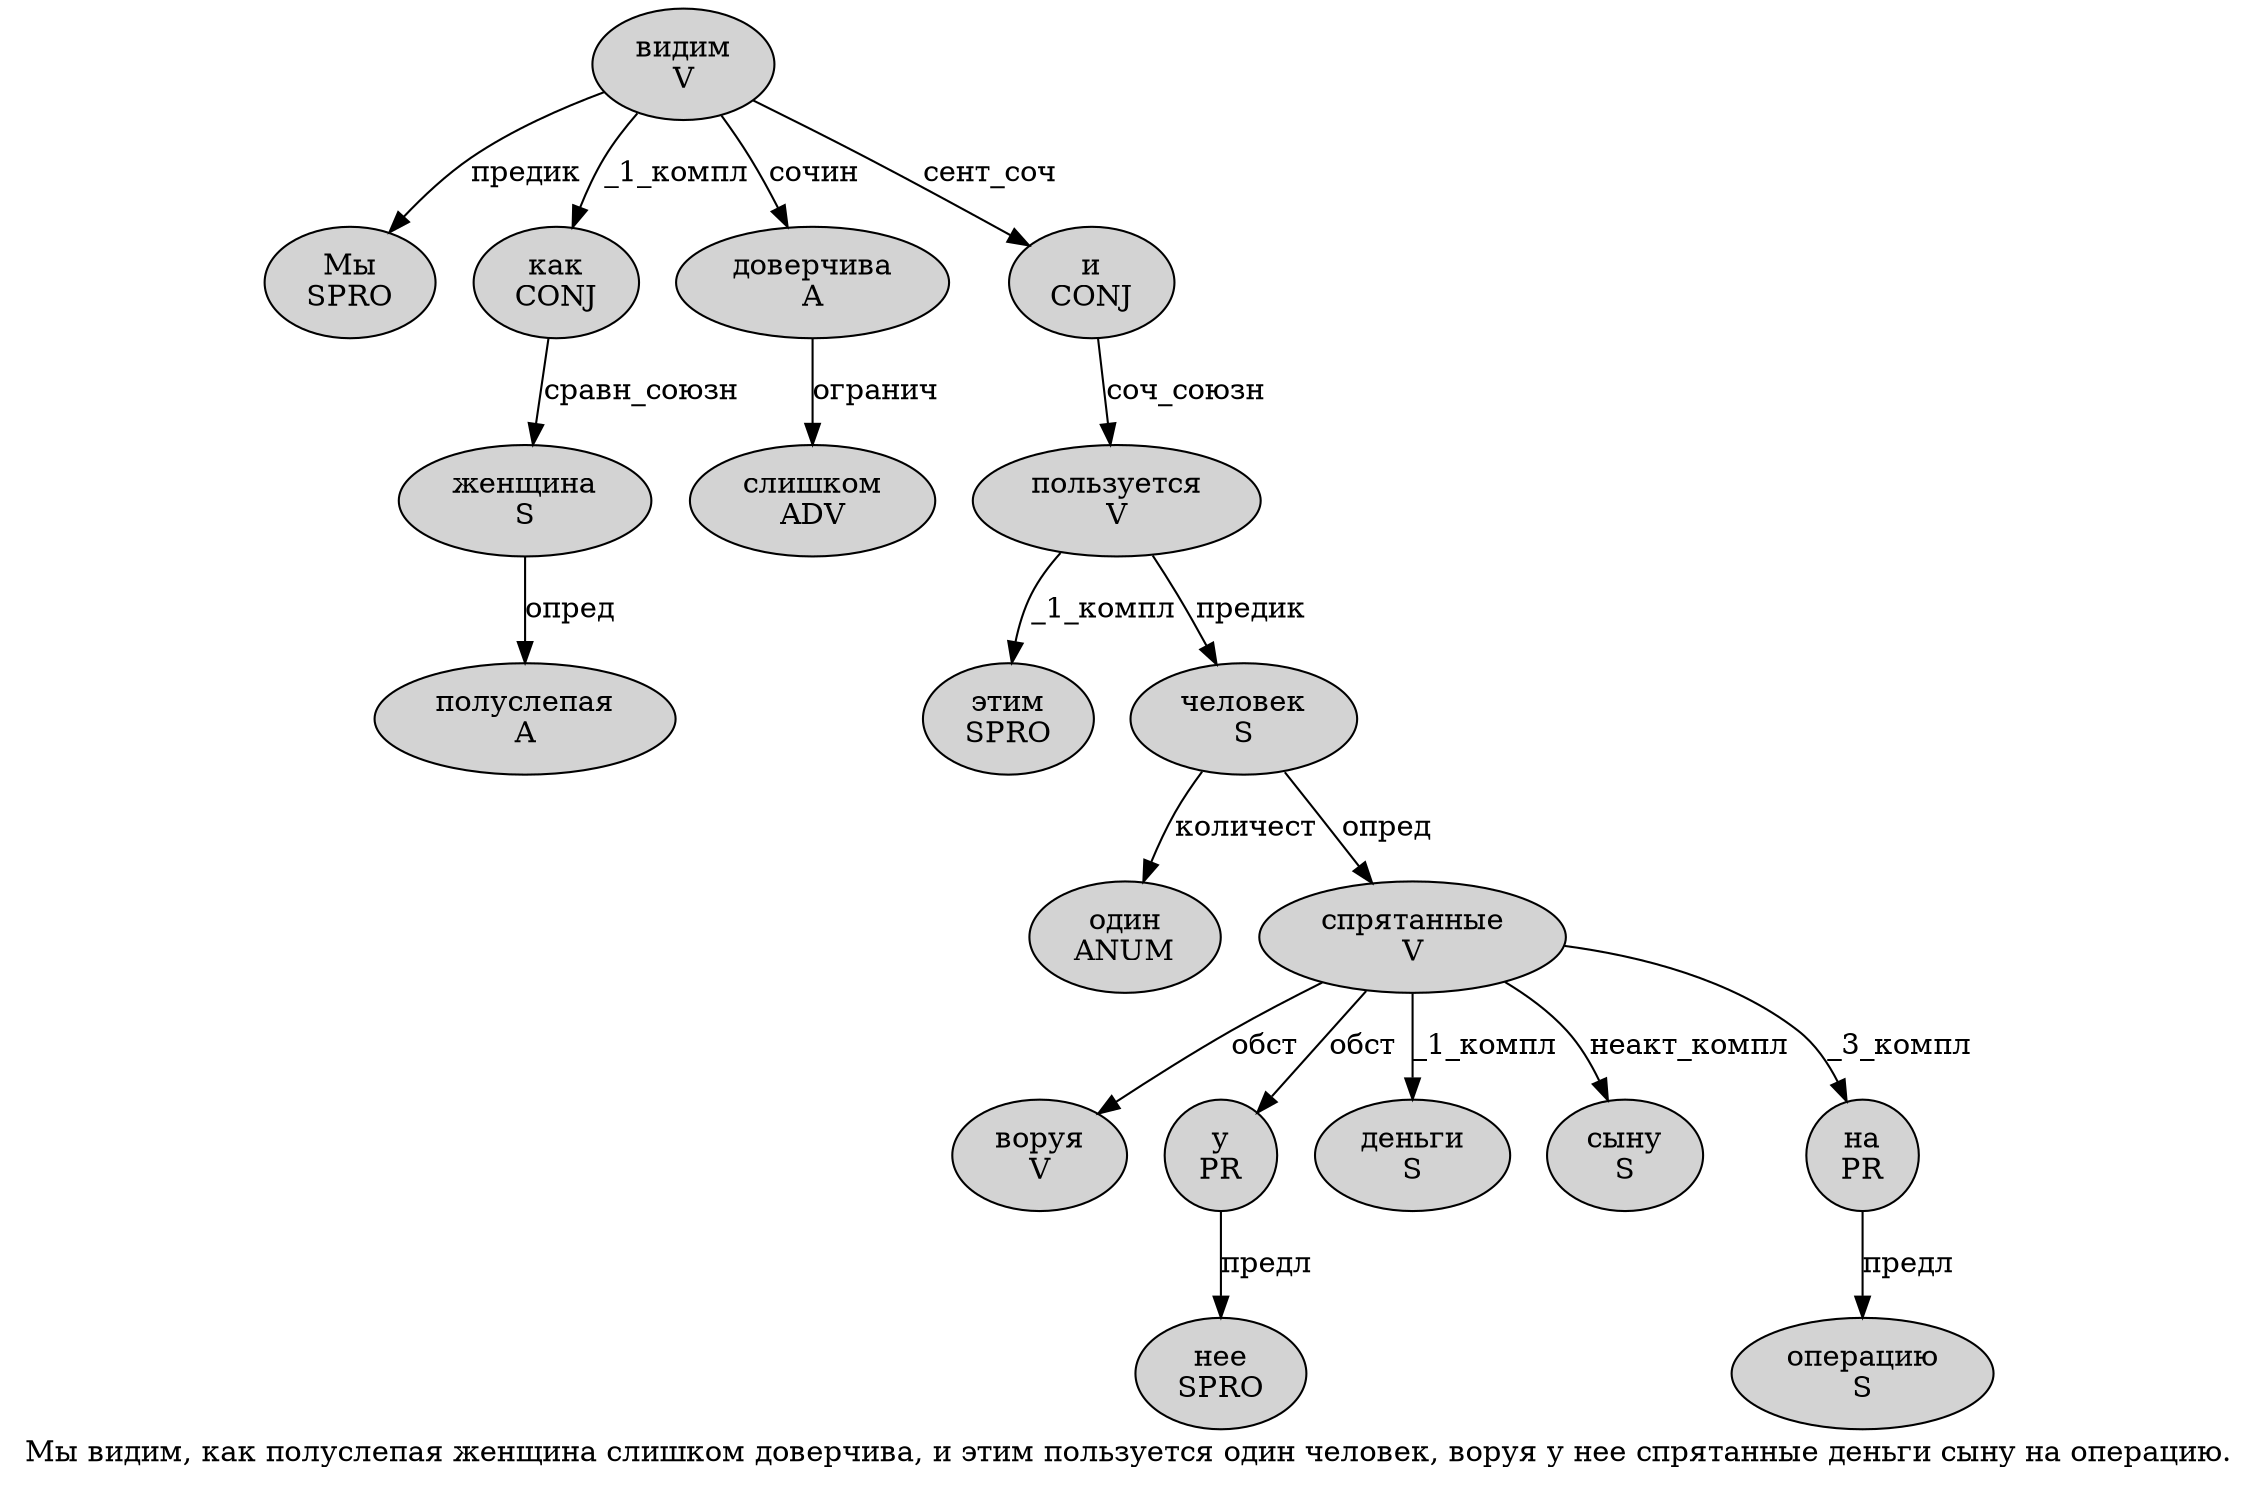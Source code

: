 digraph SENTENCE_735 {
	graph [label="Мы видим, как полуслепая женщина слишком доверчива, и этим пользуется один человек, воруя у нее спрятанные деньги сыну на операцию."]
	node [style=filled]
		0 [label="Мы
SPRO" color="" fillcolor=lightgray penwidth=1 shape=ellipse]
		1 [label="видим
V" color="" fillcolor=lightgray penwidth=1 shape=ellipse]
		3 [label="как
CONJ" color="" fillcolor=lightgray penwidth=1 shape=ellipse]
		4 [label="полуслепая
A" color="" fillcolor=lightgray penwidth=1 shape=ellipse]
		5 [label="женщина
S" color="" fillcolor=lightgray penwidth=1 shape=ellipse]
		6 [label="слишком
ADV" color="" fillcolor=lightgray penwidth=1 shape=ellipse]
		7 [label="доверчива
A" color="" fillcolor=lightgray penwidth=1 shape=ellipse]
		9 [label="и
CONJ" color="" fillcolor=lightgray penwidth=1 shape=ellipse]
		10 [label="этим
SPRO" color="" fillcolor=lightgray penwidth=1 shape=ellipse]
		11 [label="пользуется
V" color="" fillcolor=lightgray penwidth=1 shape=ellipse]
		12 [label="один
ANUM" color="" fillcolor=lightgray penwidth=1 shape=ellipse]
		13 [label="человек
S" color="" fillcolor=lightgray penwidth=1 shape=ellipse]
		15 [label="воруя
V" color="" fillcolor=lightgray penwidth=1 shape=ellipse]
		16 [label="у
PR" color="" fillcolor=lightgray penwidth=1 shape=ellipse]
		17 [label="нее
SPRO" color="" fillcolor=lightgray penwidth=1 shape=ellipse]
		18 [label="спрятанные
V" color="" fillcolor=lightgray penwidth=1 shape=ellipse]
		19 [label="деньги
S" color="" fillcolor=lightgray penwidth=1 shape=ellipse]
		20 [label="сыну
S" color="" fillcolor=lightgray penwidth=1 shape=ellipse]
		21 [label="на
PR" color="" fillcolor=lightgray penwidth=1 shape=ellipse]
		22 [label="операцию
S" color="" fillcolor=lightgray penwidth=1 shape=ellipse]
			11 -> 10 [label="_1_компл"]
			11 -> 13 [label="предик"]
			3 -> 5 [label="сравн_союзн"]
			16 -> 17 [label="предл"]
			7 -> 6 [label="огранич"]
			21 -> 22 [label="предл"]
			9 -> 11 [label="соч_союзн"]
			18 -> 15 [label="обст"]
			18 -> 16 [label="обст"]
			18 -> 19 [label="_1_компл"]
			18 -> 20 [label="неакт_компл"]
			18 -> 21 [label="_3_компл"]
			13 -> 12 [label="количест"]
			13 -> 18 [label="опред"]
			5 -> 4 [label="опред"]
			1 -> 0 [label="предик"]
			1 -> 3 [label="_1_компл"]
			1 -> 7 [label="сочин"]
			1 -> 9 [label="сент_соч"]
}